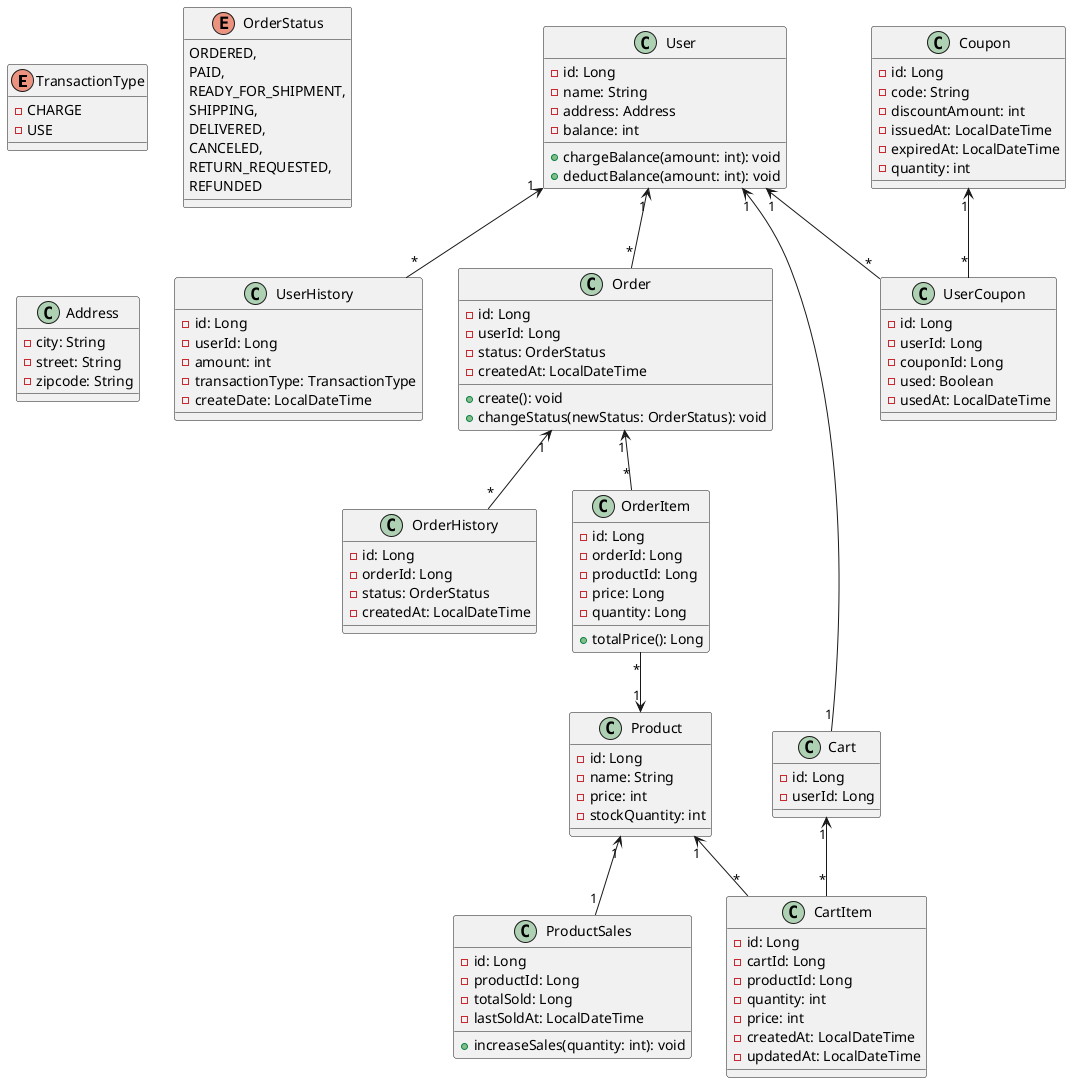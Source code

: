 @startuml

enum TransactionType {
    - CHARGE
    - USE
}

enum OrderStatus {
    ORDERED,
    PAID,
    READY_FOR_SHIPMENT,
    SHIPPING,
    DELIVERED,
    CANCELED,
    RETURN_REQUESTED,
    REFUNDED
}

class User {
    - id: Long
    - name: String
    - address: Address
    - balance: int
    + chargeBalance(amount: int): void
    + deductBalance(amount: int): void
}

class UserHistory {
    - id: Long
    - userId: Long
    - amount: int
    - transactionType: TransactionType
    - createDate: LocalDateTime
}

class Address {
    - city: String
    - street: String
    - zipcode: String
}

class Coupon {
    - id: Long
    - code: String
    - discountAmount: int
    - issuedAt: LocalDateTime
    - expiredAt: LocalDateTime
    - quantity: int
}

class UserCoupon {
    - id: Long
    - userId: Long
    - couponId: Long
    - used: Boolean
    - usedAt: LocalDateTime
}

class Order {
    - id: Long
    - userId: Long
    - status: OrderStatus
    - createdAt: LocalDateTime
    + create(): void
    + changeStatus(newStatus: OrderStatus): void
}

class OrderHistory {
    - id: Long
    - orderId: Long
    - status: OrderStatus
    - createdAt: LocalDateTime
}

class OrderItem {
    - id: Long
    - orderId: Long
    - productId: Long
    - price: Long
    - quantity: Long
    + totalPrice(): Long
}

class Product {
    - id: Long
    - name: String
    - price: int
    - stockQuantity: int
'    - totalSold: int
'    + increaseSoldCount(quantity: int): void
}

' 판매량을 조회를 위해 분리
class ProductSales {
    - id: Long
    - productId: Long
    - totalSold: Long
    - lastSoldAt: LocalDateTime
    + increaseSales(quantity: int): void
}

class Cart {
    - id: Long
    - userId: Long
}

class CartItem {
    - id: Long
    - cartId: Long
    - productId: Long
    - quantity: int
    - price: int
    - createdAt: LocalDateTime
    - updatedAt: LocalDateTime
}

' 관계 정의
User "1" <-- "*" UserHistory
User "1" <-- "*" UserCoupon
Coupon "1" <-- "*" UserCoupon
User "1" <-- "*" Order
Order "1" <-- "*" OrderItem
OrderItem "*" --> "1" Product
Order "1" <-- "*" OrderHistory
Product "1" <-- "1" ProductSales
User "1" <-- "1" Cart
Cart "1" <-- "*" CartItem
Product "1" <-- "*" CartItem


@enduml
